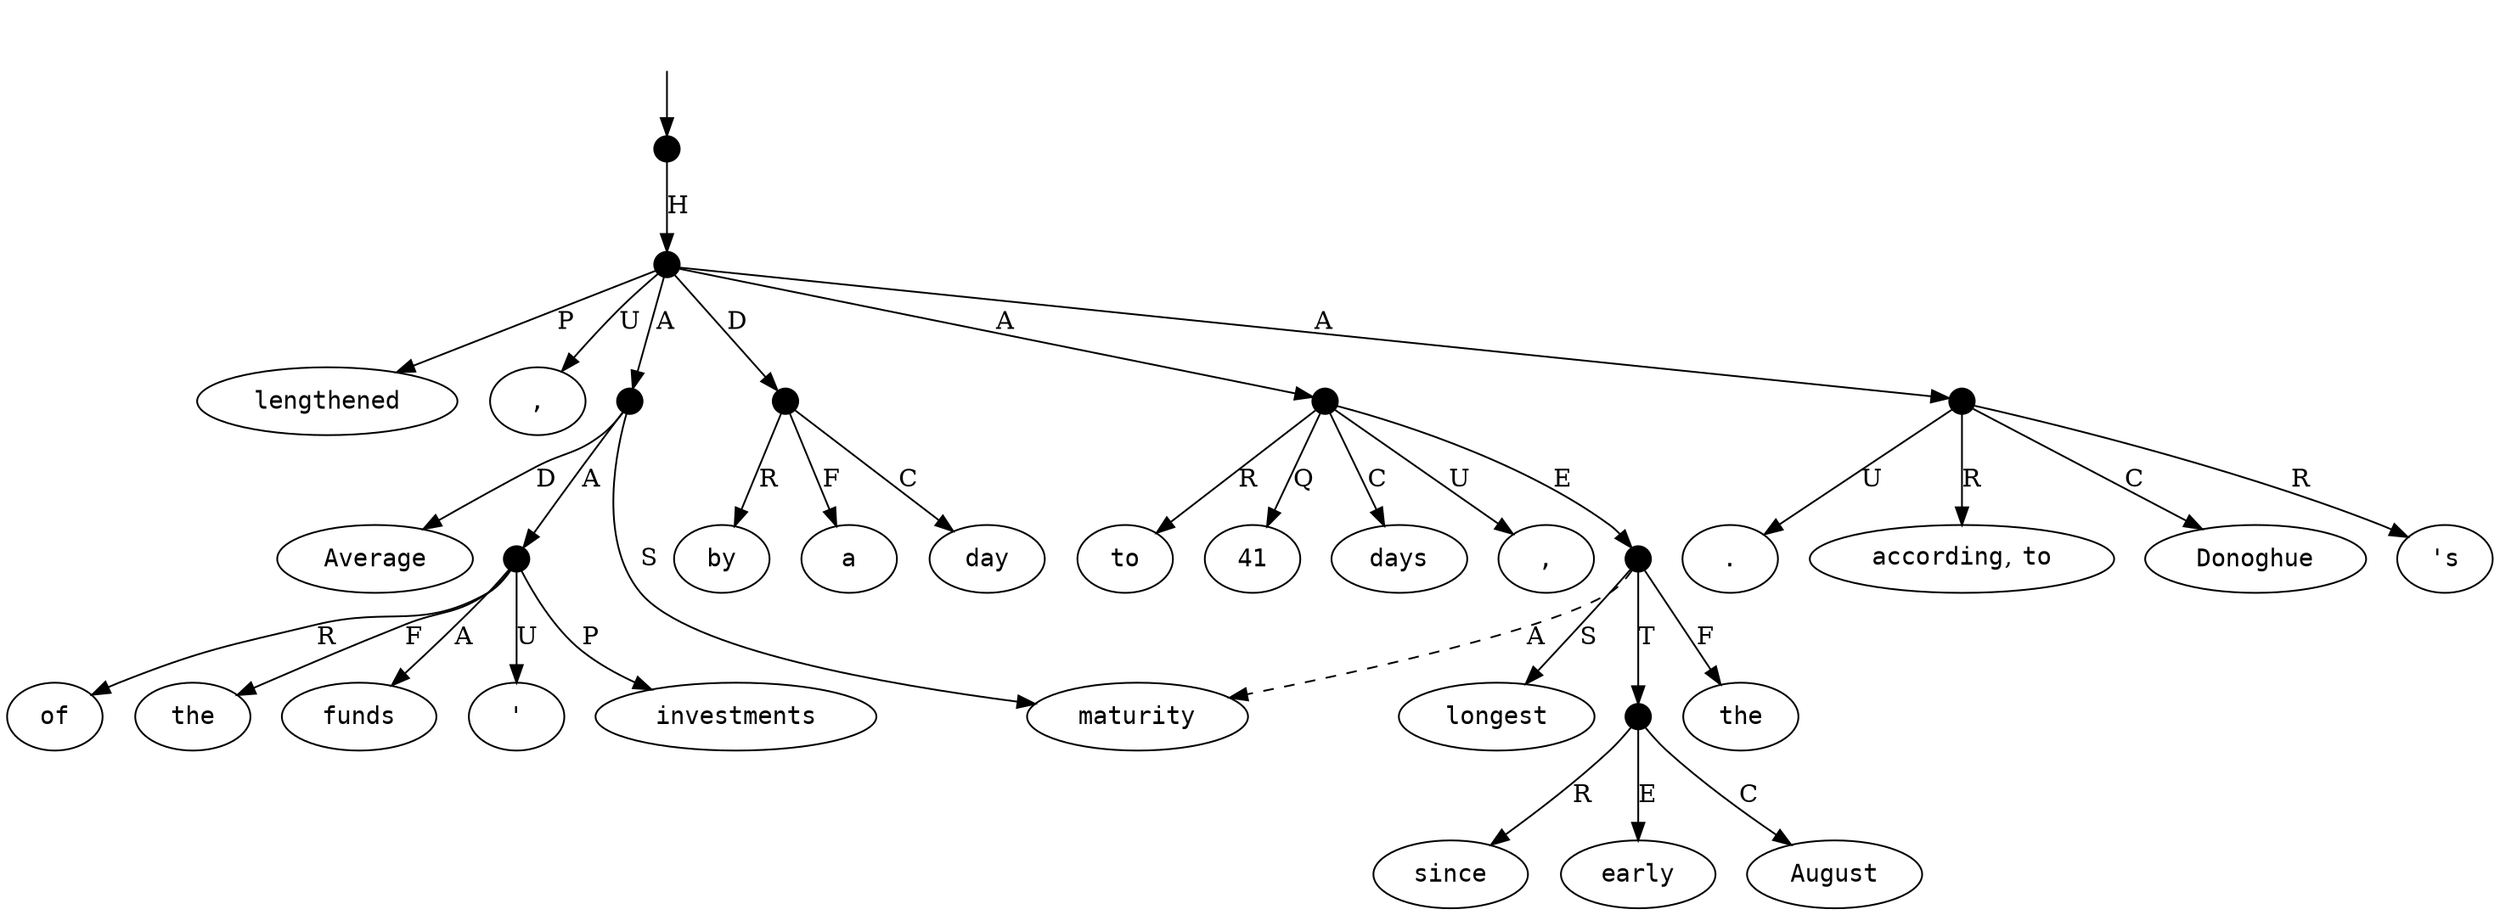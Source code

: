 digraph "20004004" {
  top [ style=invis ];
  top -> 26;
  0 [ label=<<table align="center" border="0" cellspacing="0"><tr><td colspan="2"><font face="Courier">Average</font></td></tr></table>> ];
  1 [ label=<<table align="center" border="0" cellspacing="0"><tr><td colspan="2"><font face="Courier">maturity</font></td></tr></table>> ];
  2 [ label=<<table align="center" border="0" cellspacing="0"><tr><td colspan="2"><font face="Courier">of</font></td></tr></table>> ];
  3 [ label=<<table align="center" border="0" cellspacing="0"><tr><td colspan="2"><font face="Courier">the</font></td></tr></table>> ];
  4 [ label=<<table align="center" border="0" cellspacing="0"><tr><td colspan="2"><font face="Courier">funds</font></td></tr></table>> ];
  5 [ label=<<table align="center" border="0" cellspacing="0"><tr><td colspan="2"><font face="Courier">&#x27;</font></td></tr></table>> ];
  6 [ label=<<table align="center" border="0" cellspacing="0"><tr><td colspan="2"><font face="Courier">investments</font></td></tr></table>> ];
  7 [ label=<<table align="center" border="0" cellspacing="0"><tr><td colspan="2"><font face="Courier">lengthened</font></td></tr></table>> ];
  8 [ label=<<table align="center" border="0" cellspacing="0"><tr><td colspan="2"><font face="Courier">by</font></td></tr></table>> ];
  9 [ label=<<table align="center" border="0" cellspacing="0"><tr><td colspan="2"><font face="Courier">a</font></td></tr></table>> ];
  10 [ label=<<table align="center" border="0" cellspacing="0"><tr><td colspan="2"><font face="Courier">day</font></td></tr></table>> ];
  11 [ label=<<table align="center" border="0" cellspacing="0"><tr><td colspan="2"><font face="Courier">to</font></td></tr></table>> ];
  12 [ label=<<table align="center" border="0" cellspacing="0"><tr><td colspan="2"><font face="Courier">41</font></td></tr></table>> ];
  13 [ label=<<table align="center" border="0" cellspacing="0"><tr><td colspan="2"><font face="Courier">days</font></td></tr></table>> ];
  14 [ label=<<table align="center" border="0" cellspacing="0"><tr><td colspan="2"><font face="Courier">,</font></td></tr></table>> ];
  15 [ label=<<table align="center" border="0" cellspacing="0"><tr><td colspan="2"><font face="Courier">the</font></td></tr></table>> ];
  16 [ label=<<table align="center" border="0" cellspacing="0"><tr><td colspan="2"><font face="Courier">longest</font></td></tr></table>> ];
  17 [ label=<<table align="center" border="0" cellspacing="0"><tr><td colspan="2"><font face="Courier">since</font></td></tr></table>> ];
  18 [ label=<<table align="center" border="0" cellspacing="0"><tr><td colspan="2"><font face="Courier">early</font></td></tr></table>> ];
  19 [ label=<<table align="center" border="0" cellspacing="0"><tr><td colspan="2"><font face="Courier">August</font></td></tr></table>> ];
  20 [ label=<<table align="center" border="0" cellspacing="0"><tr><td colspan="2"><font face="Courier">,</font></td></tr></table>> ];
  21 [ label=<<table align="center" border="0" cellspacing="0"><tr><td colspan="2"><font face="Courier">according</font>,&nbsp;<font face="Courier">to</font></td></tr></table>> ];
  22 [ label=<<table align="center" border="0" cellspacing="0"><tr><td colspan="2"><font face="Courier">Donoghue</font></td></tr></table>> ];
  23 [ label=<<table align="center" border="0" cellspacing="0"><tr><td colspan="2"><font face="Courier">&#x27;s</font></td></tr></table>> ];
  24 [ label=<<table align="center" border="0" cellspacing="0"><tr><td colspan="2"><font face="Courier">.</font></td></tr></table>> ];
  25 [ shape=point, width=0.2 ];
  26 [ shape=point, width=0.2 ];
  27 [ shape=point, width=0.2 ];
  28 [ shape=point, width=0.2 ];
  29 [ shape=point, width=0.2 ];
  30 [ shape=point, width=0.2 ];
  31 [ shape=point, width=0.2 ];
  32 [ shape=point, width=0.2 ];
  33 [ shape=point, width=0.2 ];
  25 -> 28 [ label="A" ];
  27 -> 33 [ label="A" ];
  32 -> 18 [ label="E" ];
  30 -> 13 [ label="C" ];
  28 -> 3 [ label="F" ];
  27 -> 29 [ label="D" ];
  27 -> 25 [ label="A" ];
  32 -> 17 [ label="R" ];
  30 -> 31 [ label="E" ];
  27 -> 7 [ label="P" ];
  33 -> 21 [ label="R" ];
  25 -> 0 [ label="D" ];
  33 -> 24 [ label="U" ];
  28 -> 4 [ label="A" ];
  33 -> 22 [ label="C" ];
  28 -> 5 [ label="U" ];
  31 -> 15 [ label="F" ];
  28 -> 2 [ label="R" ];
  30 -> 11 [ label="R" ];
  27 -> 20 [ label="U" ];
  29 -> 9 [ label="F" ];
  26 -> 27 [ label="H" ];
  33 -> 23 [ label="R" ];
  29 -> 10 [ label="C" ];
  30 -> 14 [ label="U" ];
  31 -> 16 [ label="S" ];
  31 -> 32 [ label="T" ];
  28 -> 6 [ label="P" ];
  27 -> 30 [ label="A" ];
  32 -> 19 [ label="C" ];
  31 -> 1 [ label="A", style=dashed ];
  25 -> 1 [ label="S" ];
  29 -> 8 [ label="R" ];
  30 -> 12 [ label="Q" ];
}

